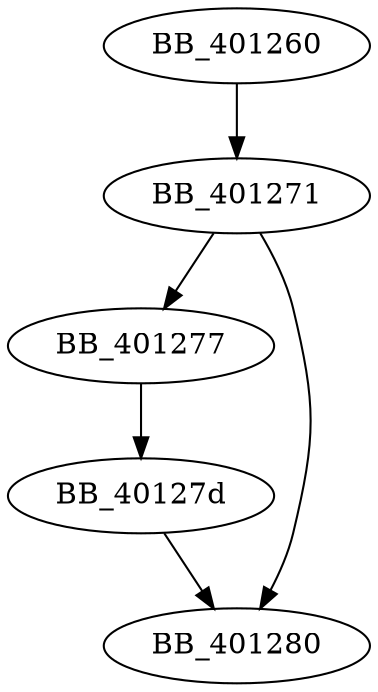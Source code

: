 DiGraph sub_401260{
BB_401260->BB_401271
BB_401271->BB_401277
BB_401271->BB_401280
BB_401277->BB_40127d
BB_40127d->BB_401280
}
